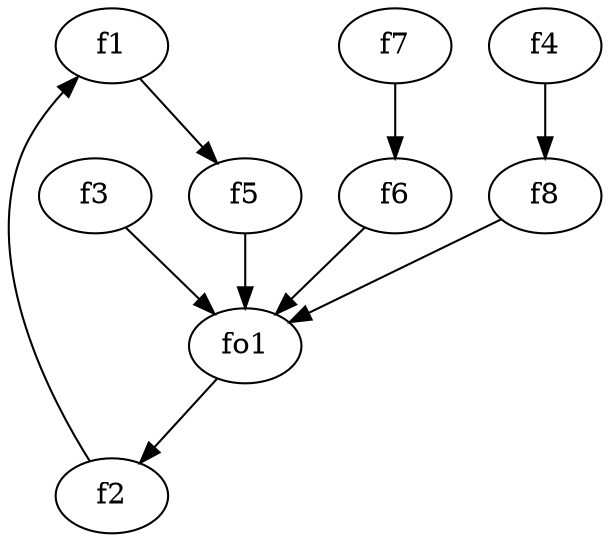 strict digraph  {
f1;
f2;
f3;
f4;
f5;
f6;
f7;
f8;
fo1;
f1 -> f5  [weight=2];
f2 -> f1  [weight=2];
f3 -> fo1  [weight=2];
f4 -> f8  [weight=2];
f5 -> fo1  [weight=2];
f6 -> fo1  [weight=2];
f7 -> f6  [weight=2];
f8 -> fo1  [weight=2];
fo1 -> f2  [weight=2];
}
